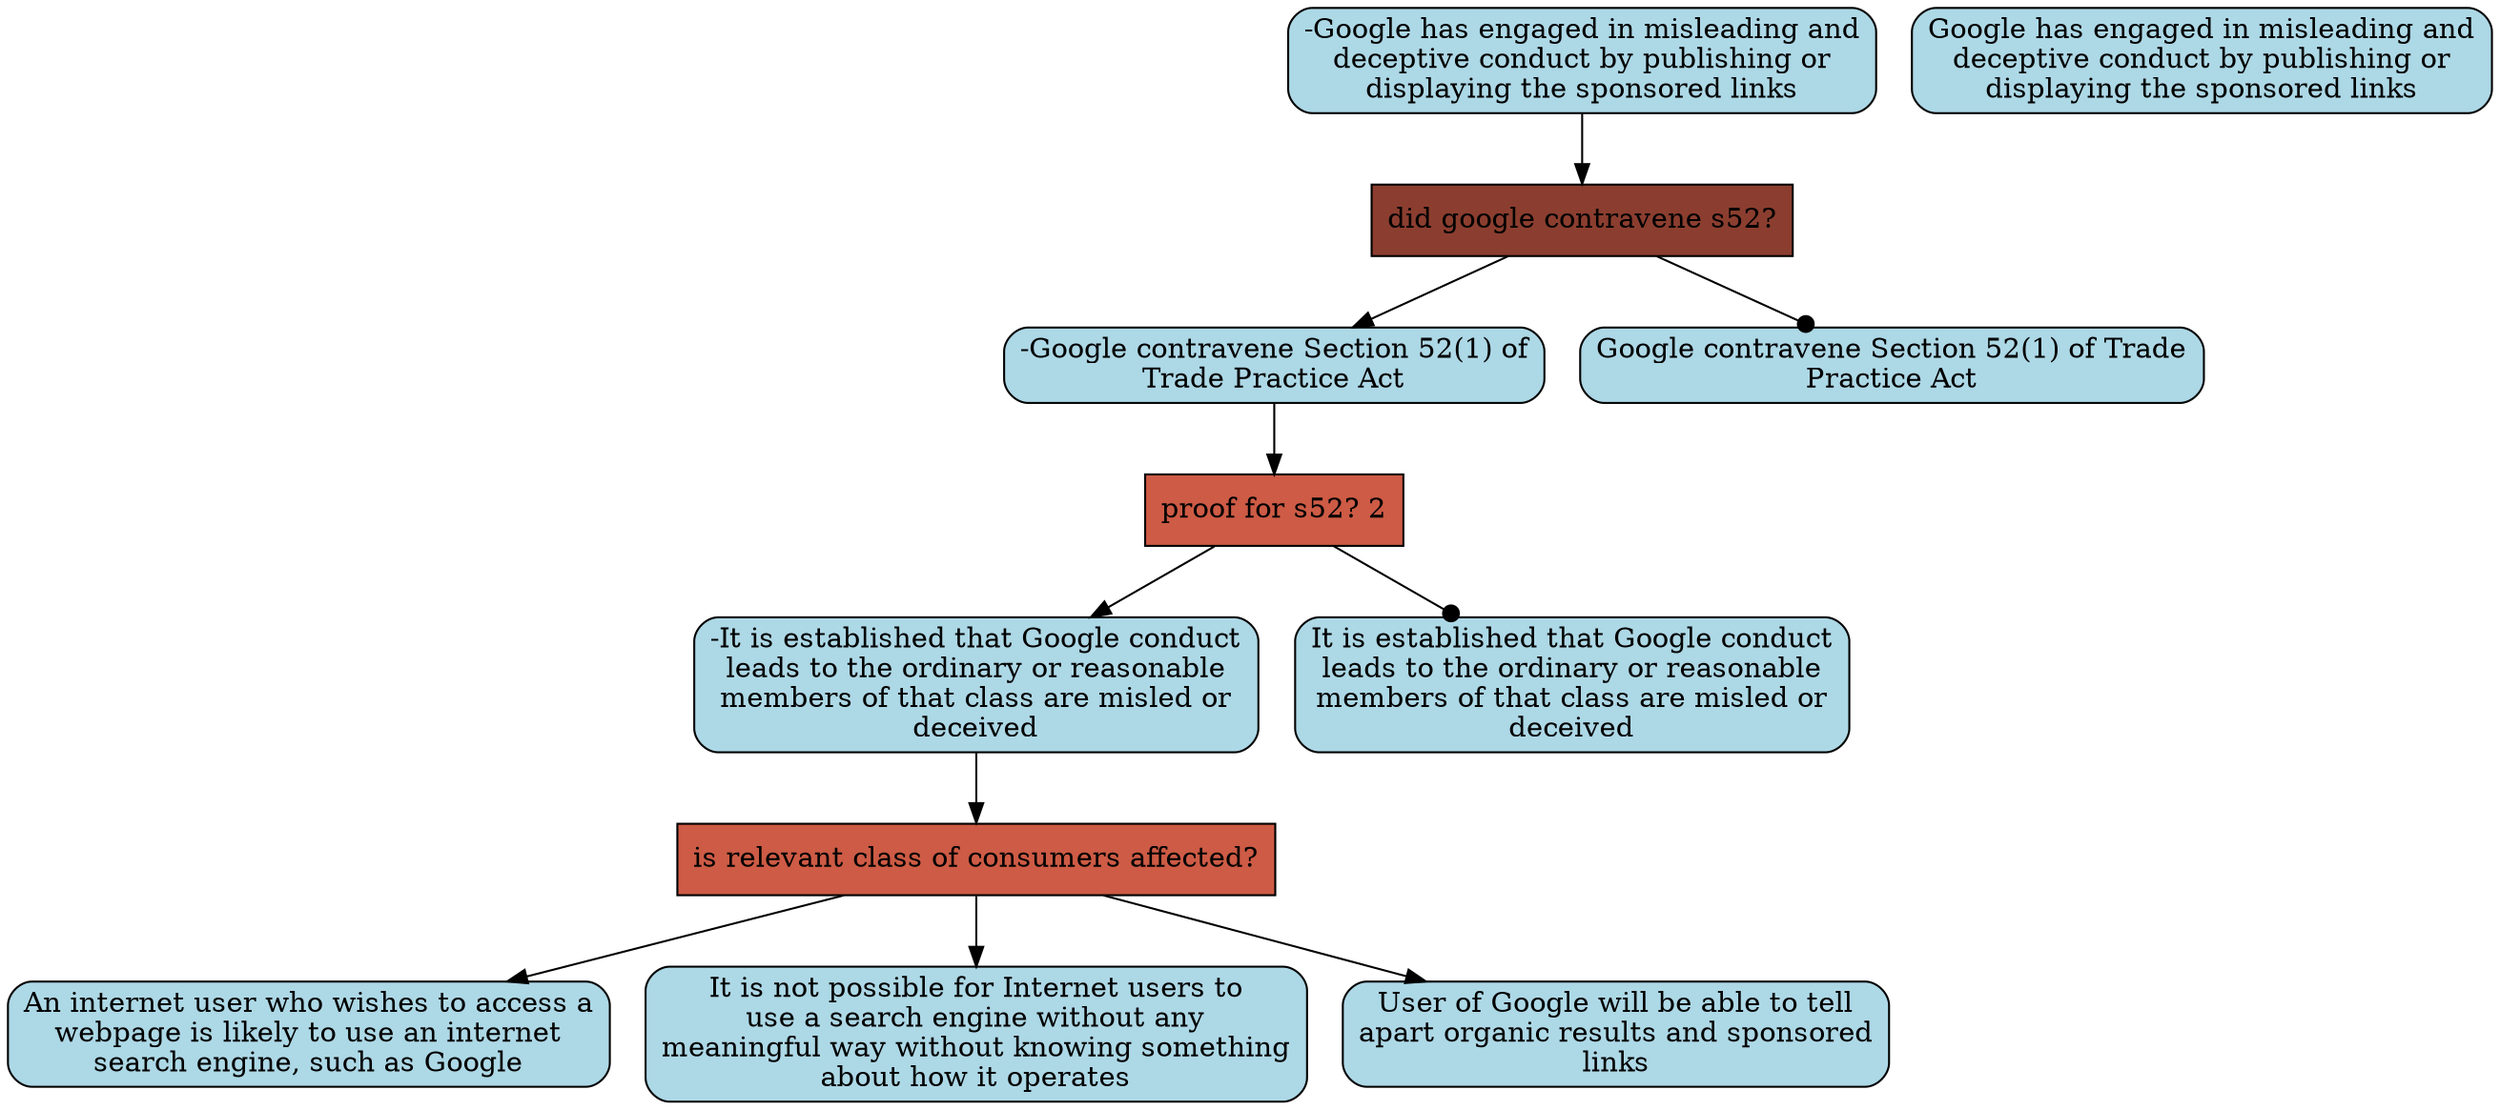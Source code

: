 digraph G{ 
"did google contravene s52?" [color="black", fillcolor="coral4",fixedsize=false, shape=box, style="filled"]; 
"-Google has engaged in misleading and\ndeceptive conduct by publishing or\ndisplaying the sponsored links" [color="black", fillcolor="lightblue", fixedsize=false,  shape="box", style="rounded,filled"]; 
"Google has engaged in misleading and\ndeceptive conduct by publishing or\ndisplaying the sponsored links" [color="black", fillcolor="lightblue", fixedsize=false,  shape="box", style="rounded,filled"]; 
"-Google contravene Section 52(1) of\nTrade Practice Act" [color="black", fillcolor="lightblue", fixedsize=false,  shape="box", style="rounded,filled"]; 
"Google contravene Section 52(1) of Trade\nPractice Act" [color="black", fillcolor="lightblue", fixedsize=false,  shape="box", style="rounded,filled"]; 
"proof for s52? 2" [color="black", fillcolor="coral3",fixedsize=false, shape=box, style="filled"]; 
"-It is established that Google conduct\nleads to the ordinary or reasonable\nmembers of that class are misled or\ndeceived" [color="black", fillcolor="lightblue", fixedsize=false,  shape="box", style="rounded,filled"]; 
"It is established that Google conduct\nleads to the ordinary or reasonable\nmembers of that class are misled or\ndeceived" [color="black", fillcolor="lightblue", fixedsize=false,  shape="box", style="rounded,filled"]; 
"is relevant class of consumers affected?" [color="black", fillcolor="coral3",fixedsize=false, shape=box, style="filled"]; 
"An internet user who wishes to access a\nwebpage is likely to use an internet\nsearch engine, such as Google" [color="black", fillcolor="lightblue", fixedsize=false,  shape="box", style="rounded,filled"]; 
"It is not possible for Internet users to\nuse a search engine without any\nmeaningful way without knowing something\nabout how it operates" [color="black", fillcolor="lightblue", fixedsize=false,  shape="box", style="rounded,filled"]; 
"User of Google will be able to tell\napart organic results and sponsored\nlinks" [color="black", fillcolor="lightblue", fixedsize=false,  shape="box", style="rounded,filled"]; 
"-Google has engaged in misleading and\ndeceptive conduct by publishing or\ndisplaying the sponsored links" -> "did google contravene s52?" ; 
"did google contravene s52?" -> "-Google contravene Section 52(1) of\nTrade Practice Act" ; 
"did google contravene s52?" -> "Google contravene Section 52(1) of Trade\nPractice Act" [arrowhead=dot] ; 
"-Google contravene Section 52(1) of\nTrade Practice Act" -> "proof for s52? 2" ; 
"proof for s52? 2" -> "-It is established that Google conduct\nleads to the ordinary or reasonable\nmembers of that class are misled or\ndeceived" ; 
"proof for s52? 2" -> "It is established that Google conduct\nleads to the ordinary or reasonable\nmembers of that class are misled or\ndeceived" [arrowhead=dot] ; 
"-It is established that Google conduct\nleads to the ordinary or reasonable\nmembers of that class are misled or\ndeceived" -> "is relevant class of consumers affected?" ; 
"is relevant class of consumers affected?" -> "An internet user who wishes to access a\nwebpage is likely to use an internet\nsearch engine, such as Google" ; 
"is relevant class of consumers affected?" -> "It is not possible for Internet users to\nuse a search engine without any\nmeaningful way without knowing something\nabout how it operates" ; 
"is relevant class of consumers affected?" -> "User of Google will be able to tell\napart organic results and sponsored\nlinks" ; 
}
